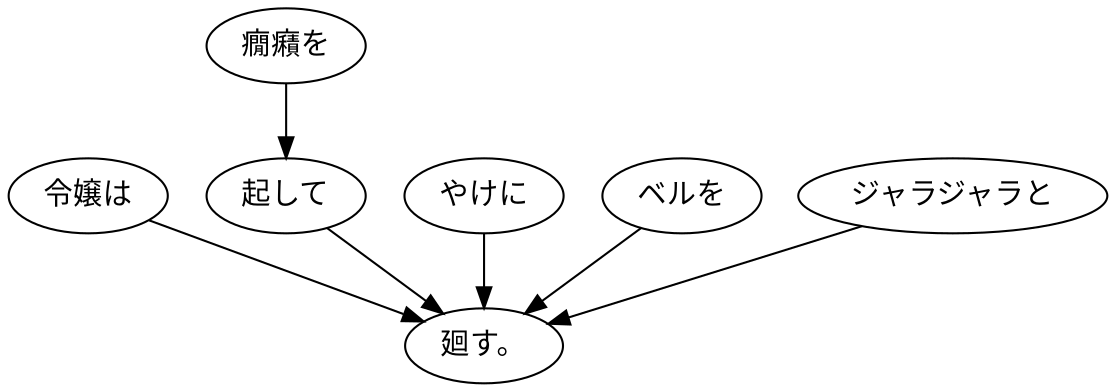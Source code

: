 digraph graph1901 {
	node0 [label="令嬢は"];
	node1 [label="癇癪を"];
	node2 [label="起して"];
	node3 [label="やけに"];
	node4 [label="ベルを"];
	node5 [label="ジャラジャラと"];
	node6 [label="廻す。"];
	node0 -> node6;
	node1 -> node2;
	node2 -> node6;
	node3 -> node6;
	node4 -> node6;
	node5 -> node6;
}
